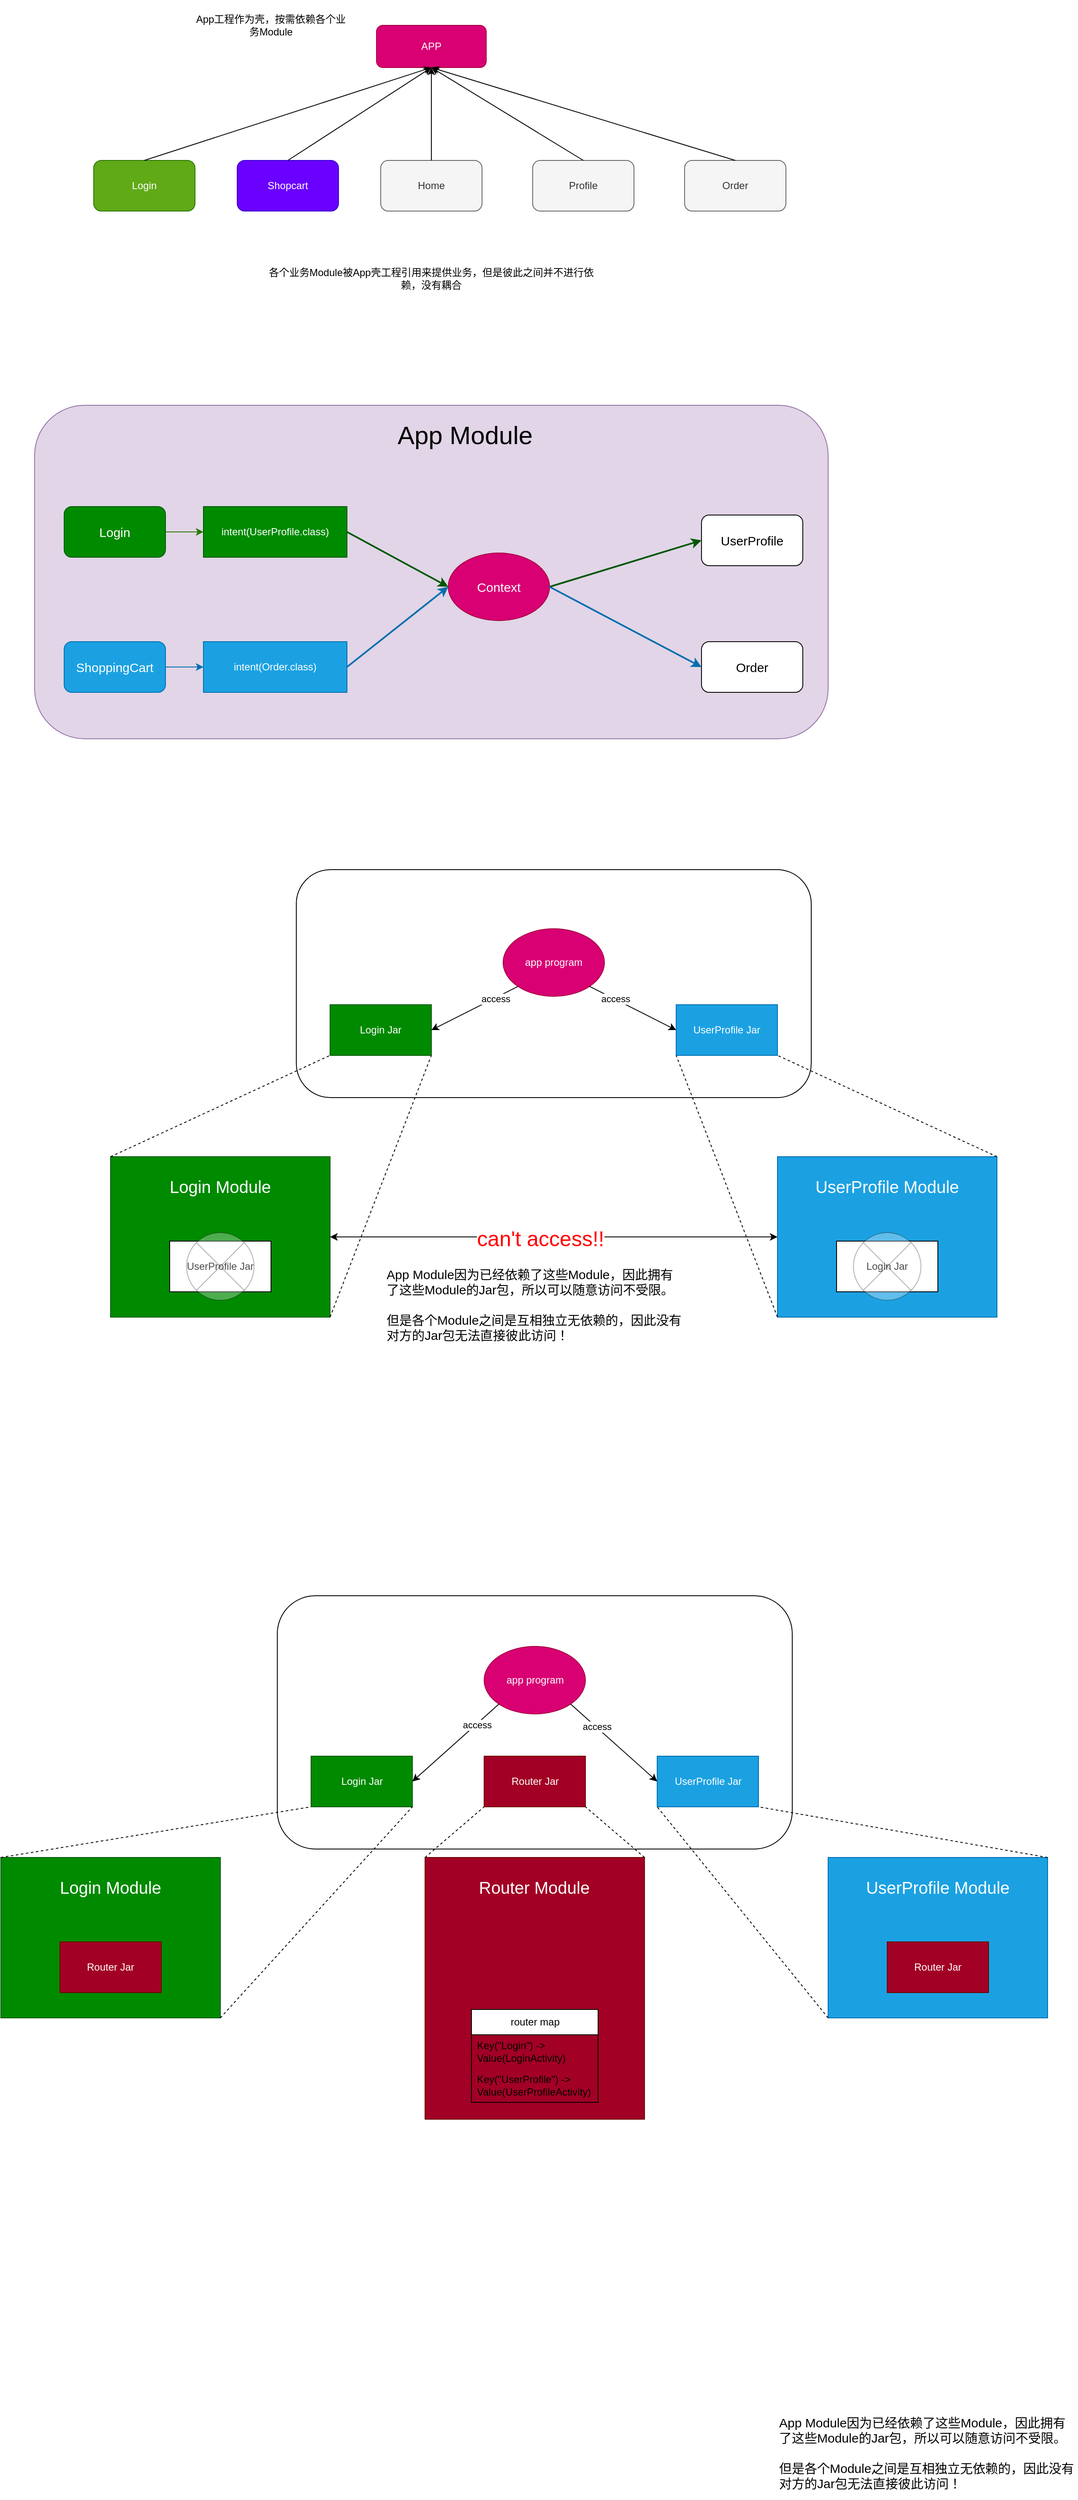 <mxfile version="21.0.6" type="github">
  <diagram name="第 1 页" id="Vz_Ou_vIJKnbPctzGYPs">
    <mxGraphModel dx="1377" dy="835" grid="1" gridSize="10" guides="1" tooltips="1" connect="1" arrows="1" fold="1" page="1" pageScale="1" pageWidth="3300" pageHeight="4681" math="0" shadow="0">
      <root>
        <mxCell id="0" />
        <mxCell id="1" parent="0" />
        <mxCell id="d34w9SrFDDYaPFEFCoav-1" value="APP" style="rounded=1;whiteSpace=wrap;html=1;fillColor=#d80073;fontColor=#ffffff;strokeColor=#A50040;" vertex="1" parent="1">
          <mxGeometry x="585" y="70" width="130" height="50" as="geometry" />
        </mxCell>
        <mxCell id="d34w9SrFDDYaPFEFCoav-2" value="Login" style="rounded=1;whiteSpace=wrap;html=1;fillColor=#60a917;fontColor=#ffffff;strokeColor=#2D7600;" vertex="1" parent="1">
          <mxGeometry x="250" y="230" width="120" height="60" as="geometry" />
        </mxCell>
        <mxCell id="d34w9SrFDDYaPFEFCoav-3" value="Shopcart" style="rounded=1;whiteSpace=wrap;html=1;fillColor=#6a00ff;fontColor=#ffffff;strokeColor=#3700CC;" vertex="1" parent="1">
          <mxGeometry x="420" y="230" width="120" height="60" as="geometry" />
        </mxCell>
        <mxCell id="d34w9SrFDDYaPFEFCoav-4" value="Home" style="rounded=1;whiteSpace=wrap;html=1;fillColor=#f5f5f5;strokeColor=#666666;fontColor=#333333;" vertex="1" parent="1">
          <mxGeometry x="590" y="230" width="120" height="60" as="geometry" />
        </mxCell>
        <mxCell id="d34w9SrFDDYaPFEFCoav-5" value="Profile" style="rounded=1;whiteSpace=wrap;html=1;fillColor=#f5f5f5;strokeColor=#666666;fontColor=#333333;" vertex="1" parent="1">
          <mxGeometry x="770" y="230" width="120" height="60" as="geometry" />
        </mxCell>
        <mxCell id="d34w9SrFDDYaPFEFCoav-6" value="Order" style="rounded=1;whiteSpace=wrap;html=1;fillColor=#f5f5f5;strokeColor=#666666;fontColor=#333333;" vertex="1" parent="1">
          <mxGeometry x="950" y="230" width="120" height="60" as="geometry" />
        </mxCell>
        <mxCell id="d34w9SrFDDYaPFEFCoav-7" value="" style="endArrow=classic;html=1;rounded=0;entryX=0.5;entryY=1;entryDx=0;entryDy=0;exitX=0.5;exitY=0;exitDx=0;exitDy=0;" edge="1" parent="1" source="d34w9SrFDDYaPFEFCoav-2" target="d34w9SrFDDYaPFEFCoav-1">
          <mxGeometry width="50" height="50" relative="1" as="geometry">
            <mxPoint x="620" y="450" as="sourcePoint" />
            <mxPoint x="670" y="400" as="targetPoint" />
          </mxGeometry>
        </mxCell>
        <mxCell id="d34w9SrFDDYaPFEFCoav-8" value="" style="endArrow=classic;html=1;rounded=0;entryX=0.5;entryY=1;entryDx=0;entryDy=0;exitX=0.5;exitY=0;exitDx=0;exitDy=0;" edge="1" parent="1" source="d34w9SrFDDYaPFEFCoav-3" target="d34w9SrFDDYaPFEFCoav-1">
          <mxGeometry width="50" height="50" relative="1" as="geometry">
            <mxPoint x="620" y="450" as="sourcePoint" />
            <mxPoint x="670" y="400" as="targetPoint" />
          </mxGeometry>
        </mxCell>
        <mxCell id="d34w9SrFDDYaPFEFCoav-9" value="" style="endArrow=classic;html=1;rounded=0;entryX=0.5;entryY=1;entryDx=0;entryDy=0;exitX=0.5;exitY=0;exitDx=0;exitDy=0;" edge="1" parent="1" source="d34w9SrFDDYaPFEFCoav-4" target="d34w9SrFDDYaPFEFCoav-1">
          <mxGeometry width="50" height="50" relative="1" as="geometry">
            <mxPoint x="620" y="450" as="sourcePoint" />
            <mxPoint x="670" y="400" as="targetPoint" />
          </mxGeometry>
        </mxCell>
        <mxCell id="d34w9SrFDDYaPFEFCoav-10" value="" style="endArrow=classic;html=1;rounded=0;entryX=0.5;entryY=1;entryDx=0;entryDy=0;exitX=0.5;exitY=0;exitDx=0;exitDy=0;" edge="1" parent="1" source="d34w9SrFDDYaPFEFCoav-5" target="d34w9SrFDDYaPFEFCoav-1">
          <mxGeometry width="50" height="50" relative="1" as="geometry">
            <mxPoint x="620" y="450" as="sourcePoint" />
            <mxPoint x="670" y="400" as="targetPoint" />
          </mxGeometry>
        </mxCell>
        <mxCell id="d34w9SrFDDYaPFEFCoav-11" value="" style="endArrow=classic;html=1;rounded=0;entryX=0.5;entryY=1;entryDx=0;entryDy=0;exitX=0.5;exitY=0;exitDx=0;exitDy=0;" edge="1" parent="1" source="d34w9SrFDDYaPFEFCoav-6" target="d34w9SrFDDYaPFEFCoav-1">
          <mxGeometry width="50" height="50" relative="1" as="geometry">
            <mxPoint x="620" y="450" as="sourcePoint" />
            <mxPoint x="670" y="400" as="targetPoint" />
          </mxGeometry>
        </mxCell>
        <mxCell id="d34w9SrFDDYaPFEFCoav-12" value="App工程作为壳，按需依赖各个业务Module" style="text;html=1;strokeColor=none;fillColor=none;align=center;verticalAlign=middle;whiteSpace=wrap;rounded=0;" vertex="1" parent="1">
          <mxGeometry x="370" y="40" width="180" height="60" as="geometry" />
        </mxCell>
        <mxCell id="d34w9SrFDDYaPFEFCoav-13" value="各个业务Module被App壳工程引用来提供业务，但是彼此之间并不进行依赖，没有耦合" style="text;html=1;strokeColor=none;fillColor=none;align=center;verticalAlign=middle;whiteSpace=wrap;rounded=0;" vertex="1" parent="1">
          <mxGeometry x="445" y="330" width="410" height="80" as="geometry" />
        </mxCell>
        <mxCell id="d34w9SrFDDYaPFEFCoav-14" value="" style="rounded=1;whiteSpace=wrap;html=1;fillColor=#e1d5e7;strokeColor=#9673a6;" vertex="1" parent="1">
          <mxGeometry x="180" y="520" width="940" height="395" as="geometry" />
        </mxCell>
        <mxCell id="d34w9SrFDDYaPFEFCoav-25" style="edgeStyle=orthogonalEdgeStyle;rounded=0;orthogonalLoop=1;jettySize=auto;html=1;entryX=0;entryY=0.5;entryDx=0;entryDy=0;fillColor=#60a917;strokeColor=#2D7600;" edge="1" parent="1" source="d34w9SrFDDYaPFEFCoav-15" target="d34w9SrFDDYaPFEFCoav-23">
          <mxGeometry relative="1" as="geometry" />
        </mxCell>
        <mxCell id="d34w9SrFDDYaPFEFCoav-15" value="&lt;font style=&quot;font-size: 15px;&quot;&gt;Login&lt;/font&gt;" style="rounded=1;whiteSpace=wrap;html=1;fillColor=#008a00;strokeColor=#005700;fontColor=#ffffff;" vertex="1" parent="1">
          <mxGeometry x="215" y="640" width="120" height="60" as="geometry" />
        </mxCell>
        <mxCell id="d34w9SrFDDYaPFEFCoav-16" value="&lt;font style=&quot;font-size: 15px;&quot;&gt;UserProfile&lt;/font&gt;" style="rounded=1;whiteSpace=wrap;html=1;" vertex="1" parent="1">
          <mxGeometry x="970" y="650" width="120" height="60" as="geometry" />
        </mxCell>
        <mxCell id="d34w9SrFDDYaPFEFCoav-17" value="&lt;font style=&quot;font-size: 15px;&quot;&gt;Context&lt;/font&gt;" style="ellipse;whiteSpace=wrap;html=1;fillColor=#d80073;fontColor=#ffffff;strokeColor=#A50040;" vertex="1" parent="1">
          <mxGeometry x="670" y="695" width="120" height="80" as="geometry" />
        </mxCell>
        <mxCell id="d34w9SrFDDYaPFEFCoav-26" style="edgeStyle=orthogonalEdgeStyle;rounded=0;orthogonalLoop=1;jettySize=auto;html=1;entryX=0;entryY=0.5;entryDx=0;entryDy=0;fillColor=#1ba1e2;strokeColor=#006EAF;" edge="1" parent="1" source="d34w9SrFDDYaPFEFCoav-18" target="d34w9SrFDDYaPFEFCoav-24">
          <mxGeometry relative="1" as="geometry" />
        </mxCell>
        <mxCell id="d34w9SrFDDYaPFEFCoav-18" value="&lt;font style=&quot;font-size: 15px;&quot;&gt;ShoppingCart&lt;/font&gt;" style="rounded=1;whiteSpace=wrap;html=1;fillColor=#1ba1e2;fontColor=#ffffff;strokeColor=#006EAF;" vertex="1" parent="1">
          <mxGeometry x="215" y="800" width="120" height="60" as="geometry" />
        </mxCell>
        <mxCell id="d34w9SrFDDYaPFEFCoav-19" value="&lt;font style=&quot;font-size: 15px;&quot;&gt;Order&lt;/font&gt;" style="rounded=1;whiteSpace=wrap;html=1;" vertex="1" parent="1">
          <mxGeometry x="970" y="800" width="120" height="60" as="geometry" />
        </mxCell>
        <mxCell id="d34w9SrFDDYaPFEFCoav-20" value="&lt;font color=&quot;#000000&quot; style=&quot;font-size: 30px;&quot;&gt;App Module&lt;/font&gt;" style="text;html=1;strokeColor=none;fillColor=none;align=center;verticalAlign=middle;whiteSpace=wrap;rounded=0;" vertex="1" parent="1">
          <mxGeometry x="566.88" y="530" width="246.25" height="50" as="geometry" />
        </mxCell>
        <mxCell id="d34w9SrFDDYaPFEFCoav-23" value="intent(UserProfile.class)" style="rounded=0;whiteSpace=wrap;html=1;fillColor=#008a00;fontColor=#ffffff;strokeColor=#005700;" vertex="1" parent="1">
          <mxGeometry x="380" y="640" width="170" height="60" as="geometry" />
        </mxCell>
        <mxCell id="d34w9SrFDDYaPFEFCoav-24" value="intent(Order.class)" style="rounded=0;whiteSpace=wrap;html=1;fillColor=#1ba1e2;fontColor=#ffffff;strokeColor=#006EAF;" vertex="1" parent="1">
          <mxGeometry x="380" y="800" width="170" height="60" as="geometry" />
        </mxCell>
        <mxCell id="d34w9SrFDDYaPFEFCoav-27" value="" style="endArrow=classic;html=1;rounded=0;exitX=1;exitY=0.5;exitDx=0;exitDy=0;entryX=0;entryY=0.5;entryDx=0;entryDy=0;fillColor=#008a00;strokeColor=#005700;strokeWidth=2;" edge="1" parent="1" source="d34w9SrFDDYaPFEFCoav-23" target="d34w9SrFDDYaPFEFCoav-17">
          <mxGeometry width="50" height="50" relative="1" as="geometry">
            <mxPoint x="680" y="810" as="sourcePoint" />
            <mxPoint x="730" y="760" as="targetPoint" />
          </mxGeometry>
        </mxCell>
        <mxCell id="d34w9SrFDDYaPFEFCoav-28" value="" style="endArrow=classic;html=1;rounded=0;exitX=1;exitY=0.5;exitDx=0;exitDy=0;entryX=0;entryY=0.5;entryDx=0;entryDy=0;fillColor=#1ba1e2;strokeColor=#006EAF;strokeWidth=2;" edge="1" parent="1" source="d34w9SrFDDYaPFEFCoav-24" target="d34w9SrFDDYaPFEFCoav-17">
          <mxGeometry width="50" height="50" relative="1" as="geometry">
            <mxPoint x="680" y="810" as="sourcePoint" />
            <mxPoint x="730" y="760" as="targetPoint" />
          </mxGeometry>
        </mxCell>
        <mxCell id="d34w9SrFDDYaPFEFCoav-29" value="" style="endArrow=classic;html=1;rounded=0;entryX=0;entryY=0.5;entryDx=0;entryDy=0;exitX=1;exitY=0.5;exitDx=0;exitDy=0;fillColor=#008a00;strokeColor=#005700;strokeWidth=2;" edge="1" parent="1" source="d34w9SrFDDYaPFEFCoav-17" target="d34w9SrFDDYaPFEFCoav-16">
          <mxGeometry width="50" height="50" relative="1" as="geometry">
            <mxPoint x="680" y="810" as="sourcePoint" />
            <mxPoint x="730" y="760" as="targetPoint" />
          </mxGeometry>
        </mxCell>
        <mxCell id="d34w9SrFDDYaPFEFCoav-30" value="" style="endArrow=classic;html=1;rounded=0;entryX=0;entryY=0.5;entryDx=0;entryDy=0;exitX=1;exitY=0.5;exitDx=0;exitDy=0;fillColor=#1ba1e2;strokeColor=#006EAF;strokeWidth=2;" edge="1" parent="1" source="d34w9SrFDDYaPFEFCoav-17" target="d34w9SrFDDYaPFEFCoav-19">
          <mxGeometry width="50" height="50" relative="1" as="geometry">
            <mxPoint x="680" y="810" as="sourcePoint" />
            <mxPoint x="730" y="760" as="targetPoint" />
          </mxGeometry>
        </mxCell>
        <mxCell id="d34w9SrFDDYaPFEFCoav-31" value="" style="rounded=1;whiteSpace=wrap;html=1;" vertex="1" parent="1">
          <mxGeometry x="490" y="1070" width="610" height="270" as="geometry" />
        </mxCell>
        <mxCell id="d34w9SrFDDYaPFEFCoav-33" value="Login Jar" style="rounded=0;whiteSpace=wrap;html=1;fillColor=#008a00;fontColor=#ffffff;strokeColor=#005700;" vertex="1" parent="1">
          <mxGeometry x="530" y="1230" width="120" height="60" as="geometry" />
        </mxCell>
        <mxCell id="d34w9SrFDDYaPFEFCoav-34" value="&lt;font color=&quot;#ffffff&quot; style=&quot;font-size: 30px;&quot;&gt;App Module&lt;/font&gt;" style="text;html=1;strokeColor=none;fillColor=none;align=center;verticalAlign=middle;whiteSpace=wrap;rounded=0;" vertex="1" parent="1">
          <mxGeometry x="671.87" y="1080" width="246.25" height="50" as="geometry" />
        </mxCell>
        <mxCell id="d34w9SrFDDYaPFEFCoav-35" value="app program" style="ellipse;whiteSpace=wrap;html=1;fillColor=#d80073;strokeColor=#A50040;fontColor=#ffffff;" vertex="1" parent="1">
          <mxGeometry x="734.99" y="1140" width="120" height="80" as="geometry" />
        </mxCell>
        <mxCell id="d34w9SrFDDYaPFEFCoav-36" value="UserProfile Jar" style="rounded=0;whiteSpace=wrap;html=1;fillColor=#1ba1e2;fontColor=#ffffff;strokeColor=#006EAF;" vertex="1" parent="1">
          <mxGeometry x="940" y="1230" width="120" height="60" as="geometry" />
        </mxCell>
        <mxCell id="d34w9SrFDDYaPFEFCoav-37" value="" style="rounded=0;whiteSpace=wrap;html=1;fillColor=#008a00;fontColor=#ffffff;strokeColor=#005700;" vertex="1" parent="1">
          <mxGeometry x="270" y="1410" width="260" height="190" as="geometry" />
        </mxCell>
        <mxCell id="d34w9SrFDDYaPFEFCoav-39" value="" style="endArrow=classic;html=1;rounded=0;exitX=0;exitY=1;exitDx=0;exitDy=0;entryX=1;entryY=0.5;entryDx=0;entryDy=0;" edge="1" parent="1" source="d34w9SrFDDYaPFEFCoav-35" target="d34w9SrFDDYaPFEFCoav-33">
          <mxGeometry width="50" height="50" relative="1" as="geometry">
            <mxPoint x="680" y="1300" as="sourcePoint" />
            <mxPoint x="730" y="1250" as="targetPoint" />
          </mxGeometry>
        </mxCell>
        <mxCell id="d34w9SrFDDYaPFEFCoav-44" value="access" style="edgeLabel;html=1;align=center;verticalAlign=middle;resizable=0;points=[];" vertex="1" connectable="0" parent="d34w9SrFDDYaPFEFCoav-39">
          <mxGeometry x="-0.476" y="1" relative="1" as="geometry">
            <mxPoint as="offset" />
          </mxGeometry>
        </mxCell>
        <mxCell id="d34w9SrFDDYaPFEFCoav-40" value="" style="endArrow=classic;html=1;rounded=0;entryX=0;entryY=0.5;entryDx=0;entryDy=0;exitX=1;exitY=1;exitDx=0;exitDy=0;" edge="1" parent="1" source="d34w9SrFDDYaPFEFCoav-35" target="d34w9SrFDDYaPFEFCoav-36">
          <mxGeometry width="50" height="50" relative="1" as="geometry">
            <mxPoint x="680" y="1300" as="sourcePoint" />
            <mxPoint x="730" y="1250" as="targetPoint" />
          </mxGeometry>
        </mxCell>
        <mxCell id="d34w9SrFDDYaPFEFCoav-43" value="access" style="edgeLabel;html=1;align=center;verticalAlign=middle;resizable=0;points=[];" vertex="1" connectable="0" parent="d34w9SrFDDYaPFEFCoav-40">
          <mxGeometry x="-0.413" y="1" relative="1" as="geometry">
            <mxPoint as="offset" />
          </mxGeometry>
        </mxCell>
        <mxCell id="d34w9SrFDDYaPFEFCoav-47" value="&lt;font color=&quot;#ffffff&quot; style=&quot;font-size: 20px;&quot;&gt;Login Module&lt;/font&gt;" style="text;html=1;strokeColor=none;fillColor=none;align=center;verticalAlign=middle;whiteSpace=wrap;rounded=0;" vertex="1" parent="1">
          <mxGeometry x="276.88" y="1420" width="246.25" height="50" as="geometry" />
        </mxCell>
        <mxCell id="d34w9SrFDDYaPFEFCoav-49" value="UserProfile Jar" style="rounded=0;whiteSpace=wrap;html=1;" vertex="1" parent="1">
          <mxGeometry x="340.01" y="1510" width="120" height="60" as="geometry" />
        </mxCell>
        <mxCell id="d34w9SrFDDYaPFEFCoav-50" value="" style="rounded=0;whiteSpace=wrap;html=1;fillColor=#1ba1e2;fontColor=#ffffff;strokeColor=#006EAF;" vertex="1" parent="1">
          <mxGeometry x="1060" y="1410" width="260" height="190" as="geometry" />
        </mxCell>
        <mxCell id="d34w9SrFDDYaPFEFCoav-52" value="" style="endArrow=none;dashed=1;html=1;rounded=0;exitX=1;exitY=1;exitDx=0;exitDy=0;entryX=1;entryY=1;entryDx=0;entryDy=0;" edge="1" parent="1" source="d34w9SrFDDYaPFEFCoav-37" target="d34w9SrFDDYaPFEFCoav-33">
          <mxGeometry width="50" height="50" relative="1" as="geometry">
            <mxPoint x="680" y="1300" as="sourcePoint" />
            <mxPoint x="730" y="1250" as="targetPoint" />
          </mxGeometry>
        </mxCell>
        <mxCell id="d34w9SrFDDYaPFEFCoav-54" value="" style="endArrow=none;dashed=1;html=1;rounded=0;exitX=0;exitY=0;exitDx=0;exitDy=0;entryX=0;entryY=1;entryDx=0;entryDy=0;" edge="1" parent="1" source="d34w9SrFDDYaPFEFCoav-37" target="d34w9SrFDDYaPFEFCoav-33">
          <mxGeometry width="50" height="50" relative="1" as="geometry">
            <mxPoint x="680" y="1300" as="sourcePoint" />
            <mxPoint x="730" y="1250" as="targetPoint" />
          </mxGeometry>
        </mxCell>
        <mxCell id="d34w9SrFDDYaPFEFCoav-55" value="" style="endArrow=none;dashed=1;html=1;rounded=0;exitX=0;exitY=1;exitDx=0;exitDy=0;entryX=0;entryY=1;entryDx=0;entryDy=0;" edge="1" parent="1" source="d34w9SrFDDYaPFEFCoav-50" target="d34w9SrFDDYaPFEFCoav-36">
          <mxGeometry width="50" height="50" relative="1" as="geometry">
            <mxPoint x="680" y="1300" as="sourcePoint" />
            <mxPoint x="730" y="1250" as="targetPoint" />
          </mxGeometry>
        </mxCell>
        <mxCell id="d34w9SrFDDYaPFEFCoav-56" value="" style="endArrow=none;dashed=1;html=1;rounded=0;exitX=1;exitY=0;exitDx=0;exitDy=0;entryX=1;entryY=1;entryDx=0;entryDy=0;" edge="1" parent="1" source="d34w9SrFDDYaPFEFCoav-50" target="d34w9SrFDDYaPFEFCoav-36">
          <mxGeometry width="50" height="50" relative="1" as="geometry">
            <mxPoint x="680" y="1300" as="sourcePoint" />
            <mxPoint x="730" y="1250" as="targetPoint" />
          </mxGeometry>
        </mxCell>
        <mxCell id="d34w9SrFDDYaPFEFCoav-57" value="&lt;font color=&quot;#ffffff&quot; style=&quot;font-size: 20px;&quot;&gt;UserProfile Module&lt;/font&gt;" style="text;html=1;strokeColor=none;fillColor=none;align=center;verticalAlign=middle;whiteSpace=wrap;rounded=0;" vertex="1" parent="1">
          <mxGeometry x="1066.87" y="1420" width="246.25" height="50" as="geometry" />
        </mxCell>
        <mxCell id="d34w9SrFDDYaPFEFCoav-58" value="Login Jar" style="rounded=0;whiteSpace=wrap;html=1;" vertex="1" parent="1">
          <mxGeometry x="1129.99" y="1510" width="120" height="60" as="geometry" />
        </mxCell>
        <mxCell id="d34w9SrFDDYaPFEFCoav-62" value="" style="shape=sumEllipse;perimeter=ellipsePerimeter;whiteSpace=wrap;html=1;backgroundOutline=1;overflow=visible;noLabel=0;connectable=1;allowArrows=1;resizable=1;opacity=30;" vertex="1" parent="1">
          <mxGeometry x="360" y="1500" width="80" height="80" as="geometry" />
        </mxCell>
        <mxCell id="d34w9SrFDDYaPFEFCoav-63" value="" style="shape=sumEllipse;perimeter=ellipsePerimeter;whiteSpace=wrap;html=1;backgroundOutline=1;overflow=visible;noLabel=0;connectable=1;allowArrows=1;resizable=1;opacity=30;" vertex="1" parent="1">
          <mxGeometry x="1149.99" y="1500" width="80" height="80" as="geometry" />
        </mxCell>
        <mxCell id="d34w9SrFDDYaPFEFCoav-64" value="" style="endArrow=classic;startArrow=classic;html=1;rounded=0;exitX=1;exitY=0.5;exitDx=0;exitDy=0;entryX=0;entryY=0.5;entryDx=0;entryDy=0;" edge="1" parent="1" source="d34w9SrFDDYaPFEFCoav-37" target="d34w9SrFDDYaPFEFCoav-50">
          <mxGeometry width="50" height="50" relative="1" as="geometry">
            <mxPoint x="700" y="1310" as="sourcePoint" />
            <mxPoint x="750" y="1260" as="targetPoint" />
          </mxGeometry>
        </mxCell>
        <mxCell id="d34w9SrFDDYaPFEFCoav-65" value="&lt;font color=&quot;#ff0000&quot; style=&quot;font-size: 25px;&quot;&gt;can&#39;t access!!&lt;/font&gt;" style="edgeLabel;html=1;align=center;verticalAlign=middle;resizable=0;points=[];" vertex="1" connectable="0" parent="d34w9SrFDDYaPFEFCoav-64">
          <mxGeometry x="-0.06" relative="1" as="geometry">
            <mxPoint y="1" as="offset" />
          </mxGeometry>
        </mxCell>
        <mxCell id="d34w9SrFDDYaPFEFCoav-67" value="&lt;font style=&quot;font-size: 15px;&quot;&gt;App Module因为已经依赖了这些Module，因此拥有了这些Module的Jar包，所以可以随意访问不受限。&lt;br&gt;&lt;br&gt;但是各个Module之间是互相独立无依赖的，因此没有对方的Jar包无法直接彼此访问！&lt;/font&gt;" style="text;html=1;strokeColor=none;fillColor=none;align=left;verticalAlign=middle;whiteSpace=wrap;rounded=0;" vertex="1" parent="1">
          <mxGeometry x="595" y="1530" width="355" height="110" as="geometry" />
        </mxCell>
        <mxCell id="d34w9SrFDDYaPFEFCoav-92" value="" style="rounded=1;whiteSpace=wrap;html=1;" vertex="1" parent="1">
          <mxGeometry x="467.5" y="1930" width="610" height="300" as="geometry" />
        </mxCell>
        <mxCell id="d34w9SrFDDYaPFEFCoav-93" value="Login Jar" style="rounded=0;whiteSpace=wrap;html=1;fillColor=#008a00;fontColor=#ffffff;strokeColor=#005700;" vertex="1" parent="1">
          <mxGeometry x="507.5" y="2120" width="120" height="60" as="geometry" />
        </mxCell>
        <mxCell id="d34w9SrFDDYaPFEFCoav-94" value="&lt;font color=&quot;#ffffff&quot; style=&quot;font-size: 30px;&quot;&gt;App Module&lt;/font&gt;" style="text;html=1;strokeColor=none;fillColor=none;align=center;verticalAlign=middle;whiteSpace=wrap;rounded=0;" vertex="1" parent="1">
          <mxGeometry x="649.36" y="1940" width="246.25" height="50" as="geometry" />
        </mxCell>
        <mxCell id="d34w9SrFDDYaPFEFCoav-95" value="app program" style="ellipse;whiteSpace=wrap;html=1;fillColor=#d80073;strokeColor=#A50040;fontColor=#ffffff;" vertex="1" parent="1">
          <mxGeometry x="712.5" y="1990" width="120" height="80" as="geometry" />
        </mxCell>
        <mxCell id="d34w9SrFDDYaPFEFCoav-96" value="UserProfile Jar" style="rounded=0;whiteSpace=wrap;html=1;fillColor=#1ba1e2;fontColor=#ffffff;strokeColor=#006EAF;" vertex="1" parent="1">
          <mxGeometry x="917.5" y="2120" width="120" height="60" as="geometry" />
        </mxCell>
        <mxCell id="d34w9SrFDDYaPFEFCoav-97" value="" style="rounded=0;whiteSpace=wrap;html=1;fillColor=#008a00;fontColor=#ffffff;strokeColor=#005700;" vertex="1" parent="1">
          <mxGeometry x="140" y="2240" width="260" height="190" as="geometry" />
        </mxCell>
        <mxCell id="d34w9SrFDDYaPFEFCoav-98" value="" style="endArrow=classic;html=1;rounded=0;exitX=0;exitY=1;exitDx=0;exitDy=0;entryX=1;entryY=0.5;entryDx=0;entryDy=0;" edge="1" parent="1" source="d34w9SrFDDYaPFEFCoav-95" target="d34w9SrFDDYaPFEFCoav-93">
          <mxGeometry width="50" height="50" relative="1" as="geometry">
            <mxPoint x="657.5" y="2190" as="sourcePoint" />
            <mxPoint x="707.5" y="2140" as="targetPoint" />
          </mxGeometry>
        </mxCell>
        <mxCell id="d34w9SrFDDYaPFEFCoav-99" value="access" style="edgeLabel;html=1;align=center;verticalAlign=middle;resizable=0;points=[];" vertex="1" connectable="0" parent="d34w9SrFDDYaPFEFCoav-98">
          <mxGeometry x="-0.476" y="1" relative="1" as="geometry">
            <mxPoint as="offset" />
          </mxGeometry>
        </mxCell>
        <mxCell id="d34w9SrFDDYaPFEFCoav-100" value="" style="endArrow=classic;html=1;rounded=0;entryX=0;entryY=0.5;entryDx=0;entryDy=0;exitX=1;exitY=1;exitDx=0;exitDy=0;" edge="1" parent="1" source="d34w9SrFDDYaPFEFCoav-95" target="d34w9SrFDDYaPFEFCoav-96">
          <mxGeometry width="50" height="50" relative="1" as="geometry">
            <mxPoint x="657.5" y="2190" as="sourcePoint" />
            <mxPoint x="707.5" y="2140" as="targetPoint" />
          </mxGeometry>
        </mxCell>
        <mxCell id="d34w9SrFDDYaPFEFCoav-101" value="access" style="edgeLabel;html=1;align=center;verticalAlign=middle;resizable=0;points=[];" vertex="1" connectable="0" parent="d34w9SrFDDYaPFEFCoav-100">
          <mxGeometry x="-0.413" y="1" relative="1" as="geometry">
            <mxPoint as="offset" />
          </mxGeometry>
        </mxCell>
        <mxCell id="d34w9SrFDDYaPFEFCoav-102" value="&lt;font color=&quot;#ffffff&quot; style=&quot;font-size: 20px;&quot;&gt;Login Module&lt;/font&gt;" style="text;html=1;strokeColor=none;fillColor=none;align=center;verticalAlign=middle;whiteSpace=wrap;rounded=0;" vertex="1" parent="1">
          <mxGeometry x="146.88" y="2250" width="246.25" height="50" as="geometry" />
        </mxCell>
        <mxCell id="d34w9SrFDDYaPFEFCoav-103" value="Router Jar" style="rounded=0;whiteSpace=wrap;html=1;fillColor=#a20025;fontColor=#ffffff;strokeColor=#6F0000;" vertex="1" parent="1">
          <mxGeometry x="210.01" y="2340" width="120" height="60" as="geometry" />
        </mxCell>
        <mxCell id="d34w9SrFDDYaPFEFCoav-104" value="" style="rounded=0;whiteSpace=wrap;html=1;fillColor=#1ba1e2;fontColor=#ffffff;strokeColor=#006EAF;" vertex="1" parent="1">
          <mxGeometry x="1120" y="2240" width="260" height="190" as="geometry" />
        </mxCell>
        <mxCell id="d34w9SrFDDYaPFEFCoav-105" value="" style="endArrow=none;dashed=1;html=1;rounded=0;exitX=1;exitY=1;exitDx=0;exitDy=0;entryX=1;entryY=1;entryDx=0;entryDy=0;" edge="1" parent="1" source="d34w9SrFDDYaPFEFCoav-97" target="d34w9SrFDDYaPFEFCoav-93">
          <mxGeometry width="50" height="50" relative="1" as="geometry">
            <mxPoint x="657.5" y="2200" as="sourcePoint" />
            <mxPoint x="707.5" y="2150" as="targetPoint" />
          </mxGeometry>
        </mxCell>
        <mxCell id="d34w9SrFDDYaPFEFCoav-106" value="" style="endArrow=none;dashed=1;html=1;rounded=0;exitX=0;exitY=0;exitDx=0;exitDy=0;entryX=0;entryY=1;entryDx=0;entryDy=0;" edge="1" parent="1" source="d34w9SrFDDYaPFEFCoav-97" target="d34w9SrFDDYaPFEFCoav-93">
          <mxGeometry width="50" height="50" relative="1" as="geometry">
            <mxPoint x="657.5" y="2200" as="sourcePoint" />
            <mxPoint x="707.5" y="2150" as="targetPoint" />
          </mxGeometry>
        </mxCell>
        <mxCell id="d34w9SrFDDYaPFEFCoav-107" value="" style="endArrow=none;dashed=1;html=1;rounded=0;exitX=0;exitY=1;exitDx=0;exitDy=0;entryX=0;entryY=1;entryDx=0;entryDy=0;" edge="1" parent="1" source="d34w9SrFDDYaPFEFCoav-104" target="d34w9SrFDDYaPFEFCoav-96">
          <mxGeometry width="50" height="50" relative="1" as="geometry">
            <mxPoint x="657.5" y="2200" as="sourcePoint" />
            <mxPoint x="707.5" y="2150" as="targetPoint" />
          </mxGeometry>
        </mxCell>
        <mxCell id="d34w9SrFDDYaPFEFCoav-108" value="" style="endArrow=none;dashed=1;html=1;rounded=0;exitX=1;exitY=0;exitDx=0;exitDy=0;entryX=1;entryY=1;entryDx=0;entryDy=0;" edge="1" parent="1" source="d34w9SrFDDYaPFEFCoav-104" target="d34w9SrFDDYaPFEFCoav-96">
          <mxGeometry width="50" height="50" relative="1" as="geometry">
            <mxPoint x="657.5" y="2200" as="sourcePoint" />
            <mxPoint x="707.5" y="2150" as="targetPoint" />
          </mxGeometry>
        </mxCell>
        <mxCell id="d34w9SrFDDYaPFEFCoav-109" value="&lt;font color=&quot;#ffffff&quot; style=&quot;font-size: 20px;&quot;&gt;UserProfile Module&lt;/font&gt;" style="text;html=1;strokeColor=none;fillColor=none;align=center;verticalAlign=middle;whiteSpace=wrap;rounded=0;" vertex="1" parent="1">
          <mxGeometry x="1126.87" y="2250" width="246.25" height="50" as="geometry" />
        </mxCell>
        <mxCell id="d34w9SrFDDYaPFEFCoav-110" value="Router Jar" style="rounded=0;whiteSpace=wrap;html=1;fillColor=#a20025;fontColor=#ffffff;strokeColor=#6F0000;" vertex="1" parent="1">
          <mxGeometry x="1189.99" y="2340" width="120" height="60" as="geometry" />
        </mxCell>
        <mxCell id="d34w9SrFDDYaPFEFCoav-115" value="&lt;font style=&quot;font-size: 15px;&quot;&gt;App Module因为已经依赖了这些Module，因此拥有了这些Module的Jar包，所以可以随意访问不受限。&lt;br&gt;&lt;br&gt;但是各个Module之间是互相独立无依赖的，因此没有对方的Jar包无法直接彼此访问！&lt;/font&gt;" style="text;html=1;strokeColor=none;fillColor=none;align=left;verticalAlign=middle;whiteSpace=wrap;rounded=0;" vertex="1" parent="1">
          <mxGeometry x="1060" y="2890" width="355" height="110" as="geometry" />
        </mxCell>
        <mxCell id="d34w9SrFDDYaPFEFCoav-116" value="Router Jar" style="rounded=0;whiteSpace=wrap;html=1;fillColor=#a20025;fontColor=#ffffff;strokeColor=#6F0000;" vertex="1" parent="1">
          <mxGeometry x="712.5" y="2120" width="120" height="60" as="geometry" />
        </mxCell>
        <mxCell id="d34w9SrFDDYaPFEFCoav-117" value="" style="rounded=0;whiteSpace=wrap;html=1;fillColor=#a20025;fontColor=#ffffff;strokeColor=#6F0000;" vertex="1" parent="1">
          <mxGeometry x="642.5" y="2240" width="260" height="310" as="geometry" />
        </mxCell>
        <mxCell id="d34w9SrFDDYaPFEFCoav-118" value="&lt;font color=&quot;#ffffff&quot; style=&quot;font-size: 20px;&quot;&gt;Router Module&lt;/font&gt;" style="text;html=1;strokeColor=none;fillColor=none;align=center;verticalAlign=middle;whiteSpace=wrap;rounded=0;" vertex="1" parent="1">
          <mxGeometry x="649.36" y="2250" width="246.25" height="50" as="geometry" />
        </mxCell>
        <mxCell id="d34w9SrFDDYaPFEFCoav-119" value="router map" style="swimlane;fontStyle=0;childLayout=stackLayout;horizontal=1;startSize=30;horizontalStack=0;resizeParent=1;resizeParentMax=0;resizeLast=0;collapsible=1;marginBottom=0;whiteSpace=wrap;html=1;" vertex="1" parent="1">
          <mxGeometry x="697.5" y="2420" width="150" height="110" as="geometry" />
        </mxCell>
        <mxCell id="d34w9SrFDDYaPFEFCoav-120" value="Key(&quot;Login&quot;) -&amp;gt; Value(LoginActivity)" style="text;strokeColor=none;fillColor=none;align=left;verticalAlign=middle;spacingLeft=4;spacingRight=4;overflow=hidden;points=[[0,0.5],[1,0.5]];portConstraint=eastwest;rotatable=0;whiteSpace=wrap;html=1;" vertex="1" parent="d34w9SrFDDYaPFEFCoav-119">
          <mxGeometry y="30" width="150" height="40" as="geometry" />
        </mxCell>
        <mxCell id="d34w9SrFDDYaPFEFCoav-122" value="Key(&quot;UserProfile&quot;) -&amp;gt; Value(UserProfileActivity)" style="text;strokeColor=none;fillColor=none;align=left;verticalAlign=middle;spacingLeft=4;spacingRight=4;overflow=hidden;points=[[0,0.5],[1,0.5]];portConstraint=eastwest;rotatable=0;whiteSpace=wrap;html=1;" vertex="1" parent="d34w9SrFDDYaPFEFCoav-119">
          <mxGeometry y="70" width="150" height="40" as="geometry" />
        </mxCell>
        <mxCell id="d34w9SrFDDYaPFEFCoav-124" value="" style="endArrow=none;dashed=1;html=1;rounded=0;entryX=0;entryY=1;entryDx=0;entryDy=0;exitX=0;exitY=0;exitDx=0;exitDy=0;" edge="1" parent="1" source="d34w9SrFDDYaPFEFCoav-117" target="d34w9SrFDDYaPFEFCoav-116">
          <mxGeometry width="50" height="50" relative="1" as="geometry">
            <mxPoint x="730" y="2230" as="sourcePoint" />
            <mxPoint x="780" y="2180" as="targetPoint" />
          </mxGeometry>
        </mxCell>
        <mxCell id="d34w9SrFDDYaPFEFCoav-125" value="" style="endArrow=none;dashed=1;html=1;rounded=0;entryX=1;entryY=1;entryDx=0;entryDy=0;exitX=1;exitY=0;exitDx=0;exitDy=0;" edge="1" parent="1" source="d34w9SrFDDYaPFEFCoav-117" target="d34w9SrFDDYaPFEFCoav-116">
          <mxGeometry width="50" height="50" relative="1" as="geometry">
            <mxPoint x="730" y="2230" as="sourcePoint" />
            <mxPoint x="780" y="2180" as="targetPoint" />
          </mxGeometry>
        </mxCell>
      </root>
    </mxGraphModel>
  </diagram>
</mxfile>
